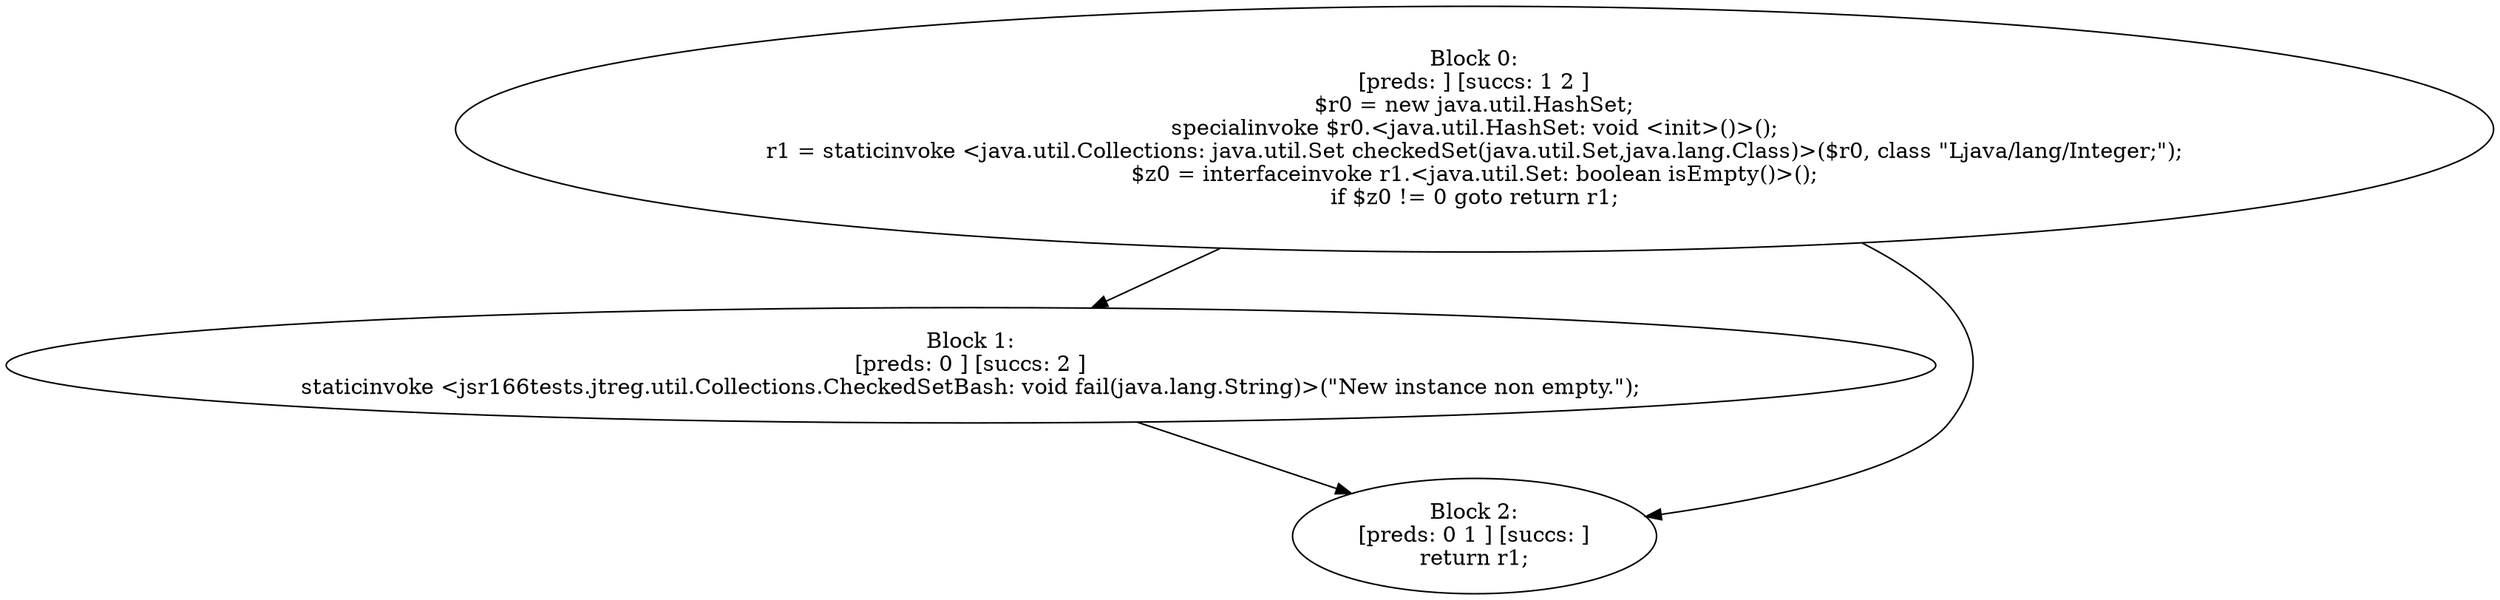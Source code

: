 digraph "unitGraph" {
    "Block 0:
[preds: ] [succs: 1 2 ]
$r0 = new java.util.HashSet;
specialinvoke $r0.<java.util.HashSet: void <init>()>();
r1 = staticinvoke <java.util.Collections: java.util.Set checkedSet(java.util.Set,java.lang.Class)>($r0, class \"Ljava/lang/Integer;\");
$z0 = interfaceinvoke r1.<java.util.Set: boolean isEmpty()>();
if $z0 != 0 goto return r1;
"
    "Block 1:
[preds: 0 ] [succs: 2 ]
staticinvoke <jsr166tests.jtreg.util.Collections.CheckedSetBash: void fail(java.lang.String)>(\"New instance non empty.\");
"
    "Block 2:
[preds: 0 1 ] [succs: ]
return r1;
"
    "Block 0:
[preds: ] [succs: 1 2 ]
$r0 = new java.util.HashSet;
specialinvoke $r0.<java.util.HashSet: void <init>()>();
r1 = staticinvoke <java.util.Collections: java.util.Set checkedSet(java.util.Set,java.lang.Class)>($r0, class \"Ljava/lang/Integer;\");
$z0 = interfaceinvoke r1.<java.util.Set: boolean isEmpty()>();
if $z0 != 0 goto return r1;
"->"Block 1:
[preds: 0 ] [succs: 2 ]
staticinvoke <jsr166tests.jtreg.util.Collections.CheckedSetBash: void fail(java.lang.String)>(\"New instance non empty.\");
";
    "Block 0:
[preds: ] [succs: 1 2 ]
$r0 = new java.util.HashSet;
specialinvoke $r0.<java.util.HashSet: void <init>()>();
r1 = staticinvoke <java.util.Collections: java.util.Set checkedSet(java.util.Set,java.lang.Class)>($r0, class \"Ljava/lang/Integer;\");
$z0 = interfaceinvoke r1.<java.util.Set: boolean isEmpty()>();
if $z0 != 0 goto return r1;
"->"Block 2:
[preds: 0 1 ] [succs: ]
return r1;
";
    "Block 1:
[preds: 0 ] [succs: 2 ]
staticinvoke <jsr166tests.jtreg.util.Collections.CheckedSetBash: void fail(java.lang.String)>(\"New instance non empty.\");
"->"Block 2:
[preds: 0 1 ] [succs: ]
return r1;
";
}
